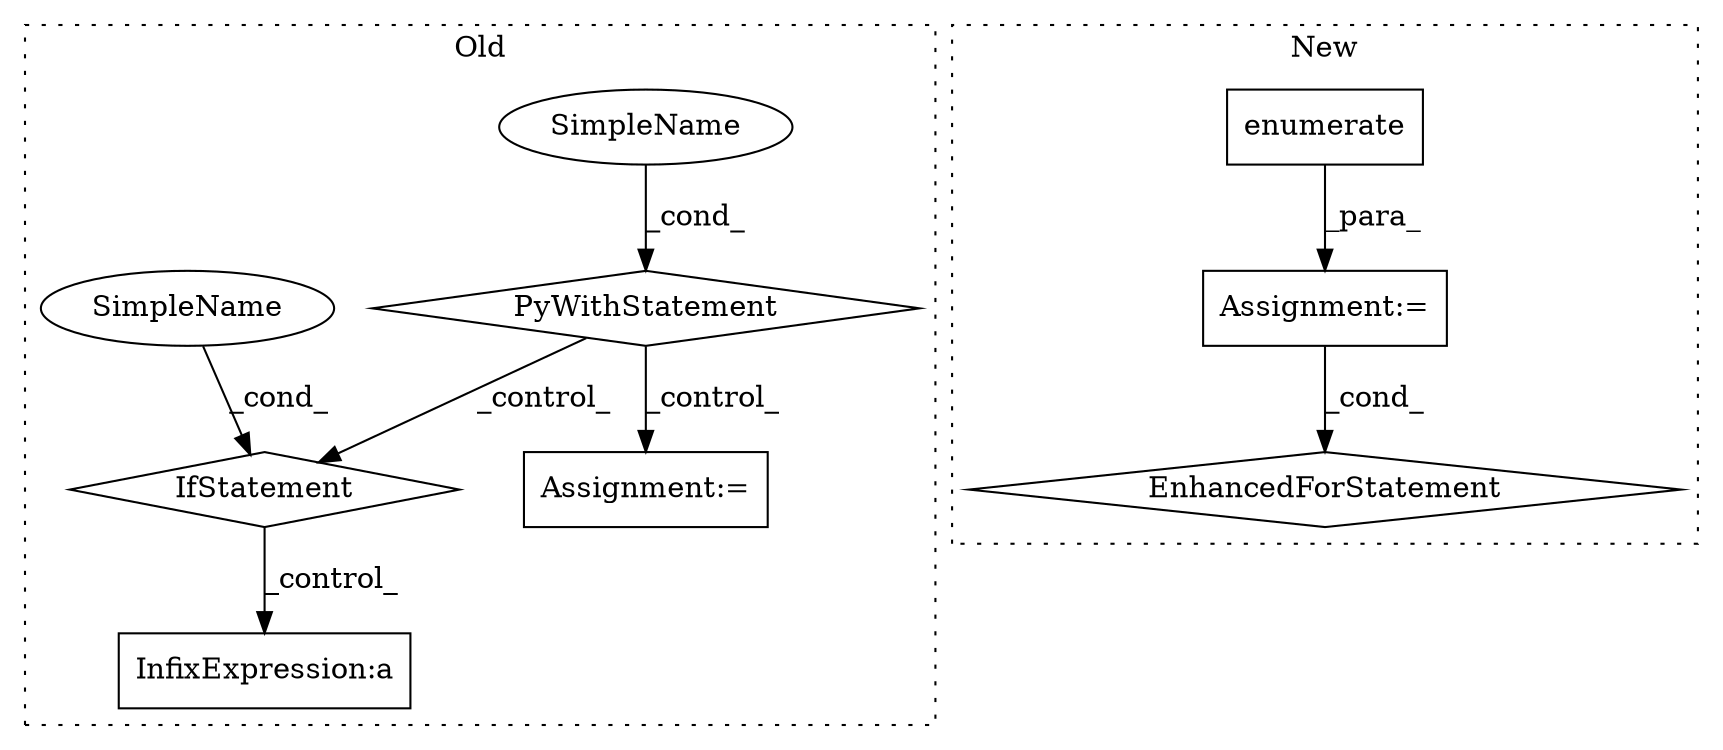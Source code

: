 digraph G {
subgraph cluster0 {
1 [label="PyWithStatement" a="104" s="18235,18279" l="10,2" shape="diamond"];
5 [label="Assignment:=" a="7" s="19028" l="1" shape="box"];
6 [label="SimpleName" a="42" s="" l="" shape="ellipse"];
7 [label="IfStatement" a="25" s="18735,18762" l="4,2" shape="diamond"];
8 [label="InfixExpression:a" a="27" s="18936" l="14" shape="box"];
9 [label="SimpleName" a="42" s="" l="" shape="ellipse"];
label = "Old";
style="dotted";
}
subgraph cluster1 {
2 [label="enumerate" a="32" s="9818,9841" l="10,1" shape="box"];
3 [label="Assignment:=" a="7" s="9739,9842" l="66,2" shape="box"];
4 [label="EnhancedForStatement" a="70" s="9739,9842" l="66,2" shape="diamond"];
label = "New";
style="dotted";
}
1 -> 5 [label="_control_"];
1 -> 7 [label="_control_"];
2 -> 3 [label="_para_"];
3 -> 4 [label="_cond_"];
6 -> 1 [label="_cond_"];
7 -> 8 [label="_control_"];
9 -> 7 [label="_cond_"];
}